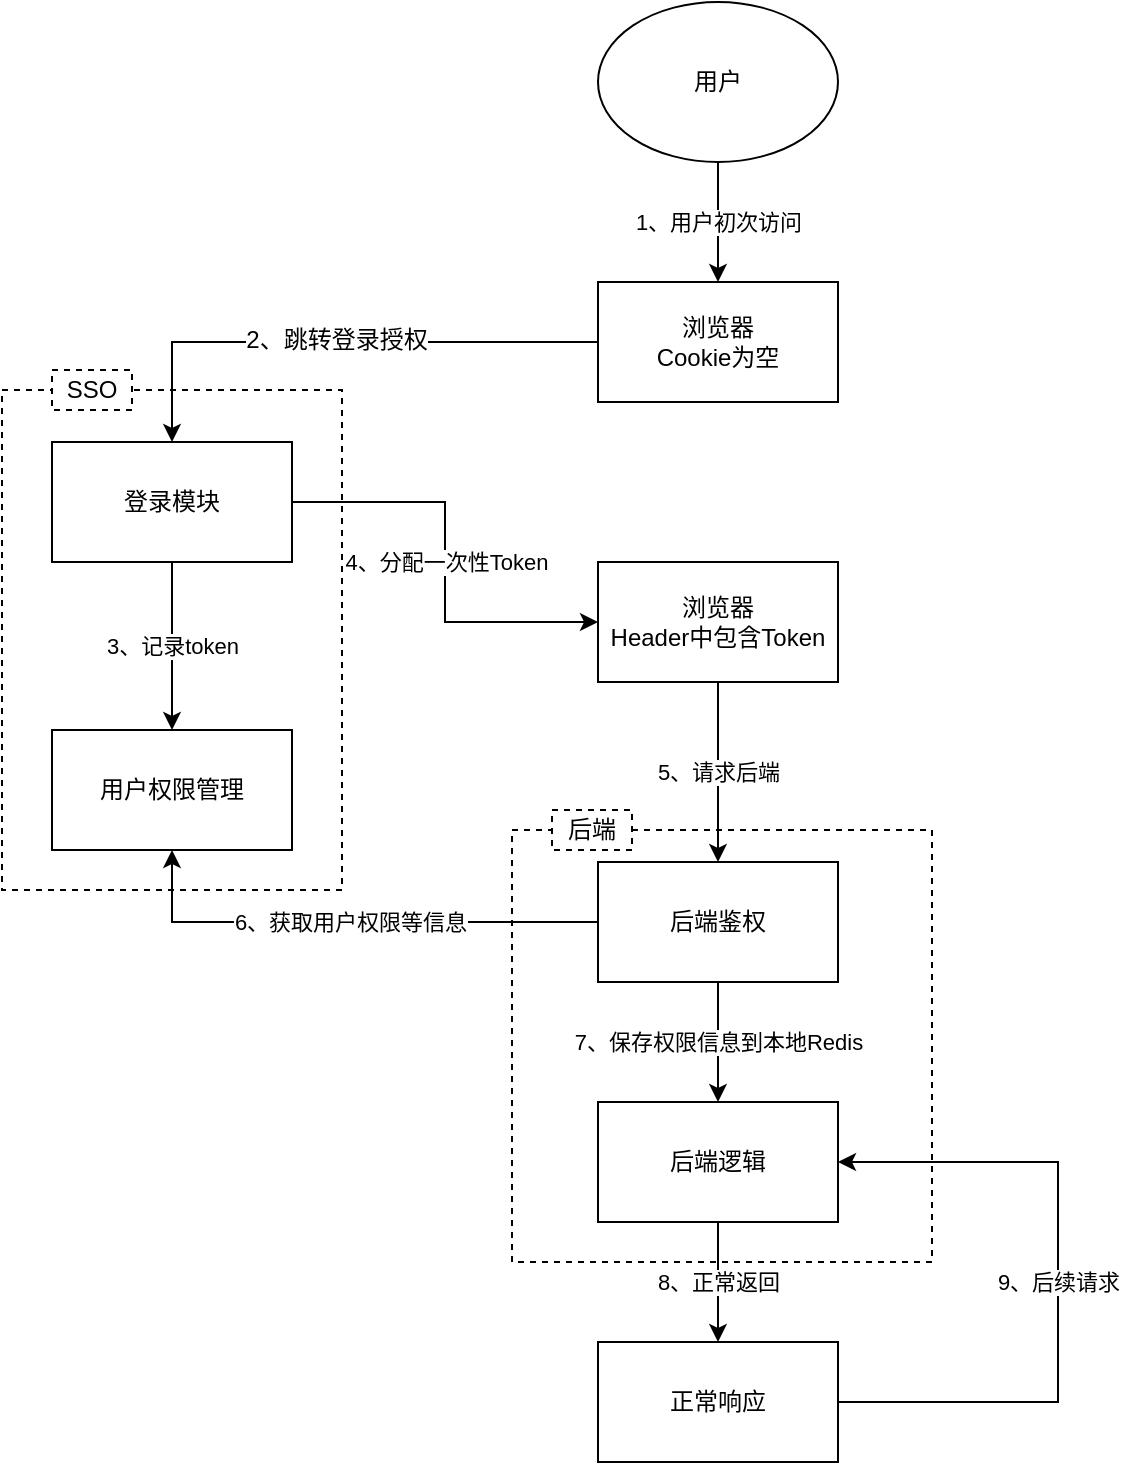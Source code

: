<mxfile version="10.9.6" type="github"><diagram id="AJiYrJ88dlrTlivtPYvm" name="Ã§ÂÂ¨Ã¦ÂÂ·"><mxGraphModel dx="1422" dy="826" grid="1" gridSize="10" guides="1" tooltips="1" connect="1" arrows="1" fold="1" page="1" pageScale="1" pageWidth="827" pageHeight="1169" math="0" shadow="0"><root><mxCell id="0"/><mxCell id="1" parent="0"/><mxCell id="1QyRcQdvGiRahRYDzXJA-1" value="" style="rounded=0;whiteSpace=wrap;html=1;gradientColor=none;fillColor=none;dashed=1;" parent="1" vertex="1"><mxGeometry x="370" y="624" width="210" height="216" as="geometry"/></mxCell><mxCell id="oPwnuuBMJtpSYuYxL19X-24" value="" style="rounded=0;whiteSpace=wrap;html=1;fillColor=none;dashed=1;" parent="1" vertex="1"><mxGeometry x="115" y="404" width="170" height="250" as="geometry"/></mxCell><mxCell id="oPwnuuBMJtpSYuYxL19X-12" value="4、分配一次性Token" style="edgeStyle=orthogonalEdgeStyle;rounded=0;orthogonalLoop=1;jettySize=auto;html=1;entryX=0;entryY=0.5;entryDx=0;entryDy=0;" parent="1" source="oPwnuuBMJtpSYuYxL19X-1" target="oPwnuuBMJtpSYuYxL19X-11" edge="1"><mxGeometry relative="1" as="geometry"/></mxCell><mxCell id="oPwnuuBMJtpSYuYxL19X-16" value="3、记录token" style="edgeStyle=orthogonalEdgeStyle;rounded=0;orthogonalLoop=1;jettySize=auto;html=1;entryX=0.5;entryY=0;entryDx=0;entryDy=0;" parent="1" source="oPwnuuBMJtpSYuYxL19X-1" target="oPwnuuBMJtpSYuYxL19X-2" edge="1"><mxGeometry relative="1" as="geometry"/></mxCell><mxCell id="oPwnuuBMJtpSYuYxL19X-1" value="登录模块" style="rounded=0;whiteSpace=wrap;html=1;" parent="1" vertex="1"><mxGeometry x="140" y="430" width="120" height="60" as="geometry"/></mxCell><mxCell id="oPwnuuBMJtpSYuYxL19X-2" value="用户权限管理" style="rounded=0;whiteSpace=wrap;html=1;" parent="1" vertex="1"><mxGeometry x="140" y="574" width="120" height="60" as="geometry"/></mxCell><mxCell id="oPwnuuBMJtpSYuYxL19X-8" value="1、用户初次访问&lt;br&gt;" style="edgeStyle=orthogonalEdgeStyle;rounded=0;orthogonalLoop=1;jettySize=auto;html=1;" parent="1" source="oPwnuuBMJtpSYuYxL19X-6" target="oPwnuuBMJtpSYuYxL19X-7" edge="1"><mxGeometry relative="1" as="geometry"/></mxCell><mxCell id="oPwnuuBMJtpSYuYxL19X-6" value="用户" style="ellipse;whiteSpace=wrap;html=1;" parent="1" vertex="1"><mxGeometry x="413" y="210" width="120" height="80" as="geometry"/></mxCell><mxCell id="oPwnuuBMJtpSYuYxL19X-9" style="edgeStyle=orthogonalEdgeStyle;rounded=0;orthogonalLoop=1;jettySize=auto;html=1;" parent="1" source="oPwnuuBMJtpSYuYxL19X-7" target="oPwnuuBMJtpSYuYxL19X-1" edge="1"><mxGeometry relative="1" as="geometry"/></mxCell><mxCell id="oPwnuuBMJtpSYuYxL19X-10" value="2、跳转登录授权" style="text;html=1;resizable=0;points=[];align=center;verticalAlign=middle;labelBackgroundColor=#ffffff;" parent="oPwnuuBMJtpSYuYxL19X-9" vertex="1" connectable="0"><mxGeometry y="-1" relative="1" as="geometry"><mxPoint as="offset"/></mxGeometry></mxCell><mxCell id="oPwnuuBMJtpSYuYxL19X-7" value="浏览器&lt;br&gt;Cookie为空&lt;br&gt;" style="rounded=0;whiteSpace=wrap;html=1;" parent="1" vertex="1"><mxGeometry x="413" y="350" width="120" height="60" as="geometry"/></mxCell><mxCell id="oPwnuuBMJtpSYuYxL19X-14" value="5、请求后端" style="edgeStyle=orthogonalEdgeStyle;rounded=0;orthogonalLoop=1;jettySize=auto;html=1;entryX=0.5;entryY=0;entryDx=0;entryDy=0;" parent="1" source="oPwnuuBMJtpSYuYxL19X-11" target="oPwnuuBMJtpSYuYxL19X-13" edge="1"><mxGeometry relative="1" as="geometry"/></mxCell><mxCell id="oPwnuuBMJtpSYuYxL19X-11" value="浏览器&lt;br&gt;Header中包含Token" style="rounded=0;whiteSpace=wrap;html=1;" parent="1" vertex="1"><mxGeometry x="413" y="490" width="120" height="60" as="geometry"/></mxCell><mxCell id="oPwnuuBMJtpSYuYxL19X-17" value="6、获取用户权限等信息" style="edgeStyle=orthogonalEdgeStyle;rounded=0;orthogonalLoop=1;jettySize=auto;html=1;entryX=0.5;entryY=1;entryDx=0;entryDy=0;" parent="1" source="oPwnuuBMJtpSYuYxL19X-13" target="oPwnuuBMJtpSYuYxL19X-2" edge="1"><mxGeometry relative="1" as="geometry"/></mxCell><mxCell id="oPwnuuBMJtpSYuYxL19X-19" value="7、保存权限信息到本地Redis" style="edgeStyle=orthogonalEdgeStyle;rounded=0;orthogonalLoop=1;jettySize=auto;html=1;" parent="1" source="oPwnuuBMJtpSYuYxL19X-13" target="oPwnuuBMJtpSYuYxL19X-18" edge="1"><mxGeometry relative="1" as="geometry"/></mxCell><mxCell id="oPwnuuBMJtpSYuYxL19X-13" value="后端鉴权" style="rounded=0;whiteSpace=wrap;html=1;" parent="1" vertex="1"><mxGeometry x="413" y="640" width="120" height="60" as="geometry"/></mxCell><mxCell id="oPwnuuBMJtpSYuYxL19X-22" value="8、正常返回" style="edgeStyle=orthogonalEdgeStyle;rounded=0;orthogonalLoop=1;jettySize=auto;html=1;" parent="1" source="oPwnuuBMJtpSYuYxL19X-18" target="oPwnuuBMJtpSYuYxL19X-21" edge="1"><mxGeometry relative="1" as="geometry"/></mxCell><mxCell id="oPwnuuBMJtpSYuYxL19X-18" value="后端逻辑" style="rounded=0;whiteSpace=wrap;html=1;" parent="1" vertex="1"><mxGeometry x="413" y="760" width="120" height="60" as="geometry"/></mxCell><mxCell id="oPwnuuBMJtpSYuYxL19X-23" value="9、后续请求" style="edgeStyle=orthogonalEdgeStyle;rounded=0;orthogonalLoop=1;jettySize=auto;html=1;entryX=1;entryY=0.5;entryDx=0;entryDy=0;exitX=1;exitY=0.5;exitDx=0;exitDy=0;" parent="1" source="oPwnuuBMJtpSYuYxL19X-21" target="oPwnuuBMJtpSYuYxL19X-18" edge="1"><mxGeometry relative="1" as="geometry"><Array as="points"><mxPoint x="643" y="910"/><mxPoint x="643" y="790"/></Array></mxGeometry></mxCell><mxCell id="oPwnuuBMJtpSYuYxL19X-21" value="正常响应" style="rounded=0;whiteSpace=wrap;html=1;" parent="1" vertex="1"><mxGeometry x="413" y="880" width="120" height="60" as="geometry"/></mxCell><mxCell id="oPwnuuBMJtpSYuYxL19X-25" value="SSO" style="text;html=1;strokeColor=#000000;fillColor=#ffffff;align=center;verticalAlign=middle;whiteSpace=wrap;rounded=0;dashed=1;" parent="1" vertex="1"><mxGeometry x="140" y="394" width="40" height="20" as="geometry"/></mxCell><mxCell id="1QyRcQdvGiRahRYDzXJA-2" value="后端" style="text;html=1;strokeColor=#000000;fillColor=#ffffff;align=center;verticalAlign=middle;whiteSpace=wrap;rounded=0;dashed=1;" parent="1" vertex="1"><mxGeometry x="390" y="614" width="40" height="20" as="geometry"/></mxCell></root></mxGraphModel></diagram><diagram id="V7LWI_f-q5ucWE4sr3Gt" name="API"><mxGraphModel dx="736" dy="448" grid="1" gridSize="10" guides="1" tooltips="1" connect="1" arrows="1" fold="1" page="1" pageScale="1" pageWidth="827" pageHeight="1169" math="0" shadow="0"><root><mxCell id="lVDiC_Quzm8MUhhE2U_w-0"/><mxCell id="lVDiC_Quzm8MUhhE2U_w-1" parent="lVDiC_Quzm8MUhhE2U_w-0"/><mxCell id="lVDiC_Quzm8MUhhE2U_w-2" value="" style="rounded=0;whiteSpace=wrap;html=1;gradientColor=none;fillColor=none;dashed=1;" parent="lVDiC_Quzm8MUhhE2U_w-1" vertex="1"><mxGeometry x="370" y="624" width="210" height="216" as="geometry"/></mxCell><mxCell id="lVDiC_Quzm8MUhhE2U_w-3" value="" style="rounded=0;whiteSpace=wrap;html=1;fillColor=none;dashed=1;" parent="lVDiC_Quzm8MUhhE2U_w-1" vertex="1"><mxGeometry x="115" y="404" width="170" height="250" as="geometry"/></mxCell><mxCell id="lVDiC_Quzm8MUhhE2U_w-7" value="用户权限管理" style="rounded=0;whiteSpace=wrap;html=1;" parent="lVDiC_Quzm8MUhhE2U_w-1" vertex="1"><mxGeometry x="140" y="574" width="120" height="60" as="geometry"/></mxCell><mxCell id="lVDiC_Quzm8MUhhE2U_w-15" value="2、获取对应的权限等信息" style="edgeStyle=orthogonalEdgeStyle;rounded=0;orthogonalLoop=1;jettySize=auto;html=1;entryX=0.5;entryY=1;entryDx=0;entryDy=0;" parent="lVDiC_Quzm8MUhhE2U_w-1" source="lVDiC_Quzm8MUhhE2U_w-17" target="lVDiC_Quzm8MUhhE2U_w-7" edge="1"><mxGeometry relative="1" as="geometry"/></mxCell><mxCell id="lVDiC_Quzm8MUhhE2U_w-16" value="3、保存权限信息到Redis缓存并继续" style="edgeStyle=orthogonalEdgeStyle;rounded=0;orthogonalLoop=1;jettySize=auto;html=1;" parent="lVDiC_Quzm8MUhhE2U_w-1" source="lVDiC_Quzm8MUhhE2U_w-17" target="lVDiC_Quzm8MUhhE2U_w-19" edge="1"><mxGeometry relative="1" as="geometry"/></mxCell><mxCell id="lVDiC_Quzm8MUhhE2U_w-17" value="后端鉴权" style="rounded=0;whiteSpace=wrap;html=1;" parent="lVDiC_Quzm8MUhhE2U_w-1" vertex="1"><mxGeometry x="413" y="640" width="120" height="60" as="geometry"/></mxCell><mxCell id="lVDiC_Quzm8MUhhE2U_w-27" value="4、正常返回" style="edgeStyle=orthogonalEdgeStyle;rounded=0;orthogonalLoop=1;jettySize=auto;html=1;exitX=1;exitY=0.5;exitDx=0;exitDy=0;entryX=1;entryY=0.5;entryDx=0;entryDy=0;" parent="lVDiC_Quzm8MUhhE2U_w-1" source="lVDiC_Quzm8MUhhE2U_w-19" target="lVDiC_Quzm8MUhhE2U_w-24" edge="1"><mxGeometry relative="1" as="geometry"><Array as="points"><mxPoint x="650" y="790"/><mxPoint x="650" y="394"/></Array></mxGeometry></mxCell><mxCell id="lVDiC_Quzm8MUhhE2U_w-19" value="后端逻辑" style="rounded=0;whiteSpace=wrap;html=1;" parent="lVDiC_Quzm8MUhhE2U_w-1" vertex="1"><mxGeometry x="413" y="760" width="120" height="60" as="geometry"/></mxCell><mxCell id="lVDiC_Quzm8MUhhE2U_w-22" value="SSO" style="text;html=1;strokeColor=#000000;fillColor=#ffffff;align=center;verticalAlign=middle;whiteSpace=wrap;rounded=0;dashed=1;" parent="lVDiC_Quzm8MUhhE2U_w-1" vertex="1"><mxGeometry x="140" y="394" width="40" height="20" as="geometry"/></mxCell><mxCell id="lVDiC_Quzm8MUhhE2U_w-23" value="后端" style="text;html=1;strokeColor=#000000;fillColor=#ffffff;align=center;verticalAlign=middle;whiteSpace=wrap;rounded=0;dashed=1;" parent="lVDiC_Quzm8MUhhE2U_w-1" vertex="1"><mxGeometry x="390" y="614" width="40" height="20" as="geometry"/></mxCell><mxCell id="lVDiC_Quzm8MUhhE2U_w-25" style="edgeStyle=orthogonalEdgeStyle;rounded=0;orthogonalLoop=1;jettySize=auto;html=1;entryX=0.5;entryY=0;entryDx=0;entryDy=0;" parent="lVDiC_Quzm8MUhhE2U_w-1" source="lVDiC_Quzm8MUhhE2U_w-24" target="lVDiC_Quzm8MUhhE2U_w-17" edge="1"><mxGeometry relative="1" as="geometry"/></mxCell><mxCell id="lVDiC_Quzm8MUhhE2U_w-26" value="1、调用API接口时在Header中传递&lt;span&gt;Authorization&lt;/span&gt;" style="text;html=1;resizable=0;points=[];align=center;verticalAlign=middle;labelBackgroundColor=#ffffff;" parent="lVDiC_Quzm8MUhhE2U_w-25" vertex="1" connectable="0"><mxGeometry x="-0.287" y="1" relative="1" as="geometry"><mxPoint as="offset"/></mxGeometry></mxCell><mxCell id="lVDiC_Quzm8MUhhE2U_w-24" value="外部应用" style="rounded=0;whiteSpace=wrap;html=1;strokeColor=#000000;fillColor=#ffffff;gradientColor=none;" parent="lVDiC_Quzm8MUhhE2U_w-1" vertex="1"><mxGeometry x="413" y="364" width="120" height="60" as="geometry"/></mxCell></root></mxGraphModel></diagram></mxfile>
